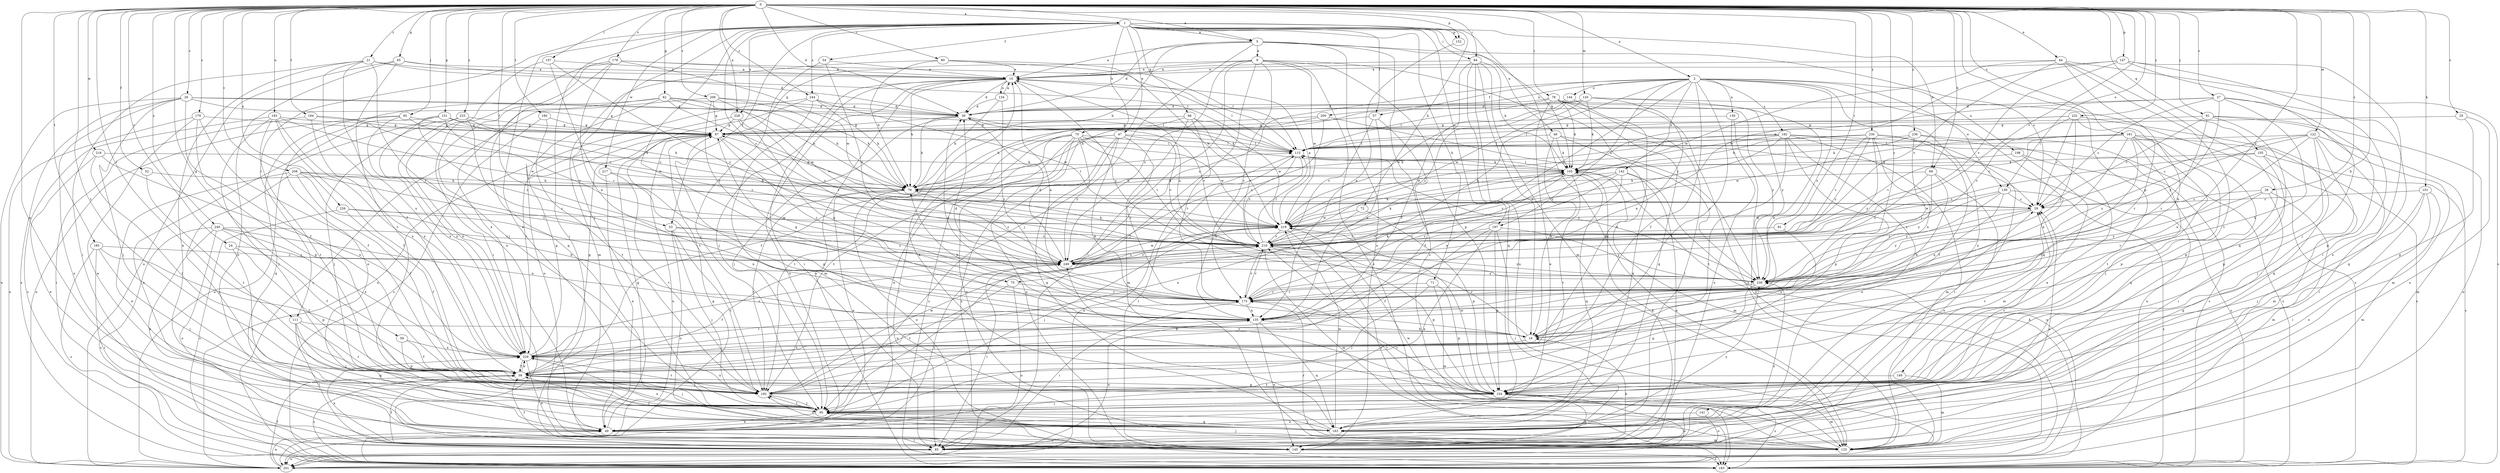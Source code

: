 strict digraph  {
0;
1;
2;
5;
9;
10;
19;
21;
24;
25;
26;
27;
28;
29;
39;
44;
46;
47;
49;
52;
53;
54;
57;
58;
59;
62;
65;
66;
67;
69;
70;
71;
72;
75;
76;
78;
80;
81;
84;
85;
91;
92;
95;
101;
105;
107;
111;
115;
120;
122;
125;
130;
134;
135;
139;
141;
142;
144;
145;
147;
149;
151;
152;
154;
155;
163;
173;
178;
179;
181;
182;
183;
184;
185;
190;
192;
193;
197;
198;
200;
201;
206;
208;
210;
216;
217;
219;
226;
228;
229;
230;
232;
233;
236;
239;
240;
244;
249;
0 -> 1  [label=a];
0 -> 2  [label=a];
0 -> 5  [label=a];
0 -> 19  [label=b];
0 -> 21  [label=c];
0 -> 24  [label=c];
0 -> 25  [label=c];
0 -> 26  [label=c];
0 -> 27  [label=c];
0 -> 28  [label=c];
0 -> 39  [label=d];
0 -> 44  [label=e];
0 -> 52  [label=f];
0 -> 53  [label=f];
0 -> 59  [label=g];
0 -> 62  [label=g];
0 -> 65  [label=g];
0 -> 69  [label=h];
0 -> 78  [label=i];
0 -> 80  [label=i];
0 -> 81  [label=i];
0 -> 84  [label=i];
0 -> 91  [label=j];
0 -> 92  [label=j];
0 -> 101  [label=k];
0 -> 107  [label=l];
0 -> 111  [label=l];
0 -> 120  [label=m];
0 -> 122  [label=m];
0 -> 139  [label=o];
0 -> 147  [label=p];
0 -> 149  [label=p];
0 -> 151  [label=p];
0 -> 152  [label=p];
0 -> 155  [label=q];
0 -> 163  [label=q];
0 -> 173  [label=r];
0 -> 178  [label=s];
0 -> 179  [label=s];
0 -> 181  [label=s];
0 -> 184  [label=t];
0 -> 185  [label=t];
0 -> 190  [label=t];
0 -> 192  [label=t];
0 -> 193  [label=u];
0 -> 206  [label=v];
0 -> 208  [label=v];
0 -> 210  [label=v];
0 -> 216  [label=w];
0 -> 226  [label=x];
0 -> 228  [label=x];
0 -> 230  [label=y];
0 -> 232  [label=y];
0 -> 233  [label=y];
0 -> 236  [label=y];
0 -> 239  [label=y];
0 -> 240  [label=z];
0 -> 244  [label=z];
1 -> 5  [label=a];
1 -> 46  [label=e];
1 -> 47  [label=e];
1 -> 49  [label=e];
1 -> 53  [label=f];
1 -> 54  [label=f];
1 -> 57  [label=f];
1 -> 66  [label=g];
1 -> 69  [label=h];
1 -> 70  [label=h];
1 -> 71  [label=h];
1 -> 72  [label=h];
1 -> 75  [label=h];
1 -> 84  [label=i];
1 -> 85  [label=i];
1 -> 95  [label=j];
1 -> 111  [label=l];
1 -> 125  [label=m];
1 -> 152  [label=p];
1 -> 197  [label=u];
1 -> 217  [label=w];
1 -> 228  [label=x];
1 -> 244  [label=z];
1 -> 249  [label=z];
2 -> 57  [label=f];
2 -> 58  [label=f];
2 -> 75  [label=h];
2 -> 130  [label=n];
2 -> 139  [label=o];
2 -> 141  [label=o];
2 -> 142  [label=o];
2 -> 144  [label=o];
2 -> 163  [label=q];
2 -> 182  [label=s];
2 -> 192  [label=t];
2 -> 197  [label=u];
2 -> 198  [label=u];
2 -> 200  [label=u];
2 -> 210  [label=v];
2 -> 239  [label=y];
2 -> 249  [label=z];
5 -> 9  [label=a];
5 -> 10  [label=a];
5 -> 29  [label=c];
5 -> 39  [label=d];
5 -> 76  [label=h];
5 -> 95  [label=j];
5 -> 105  [label=k];
5 -> 145  [label=o];
5 -> 183  [label=s];
9 -> 10  [label=a];
9 -> 67  [label=g];
9 -> 85  [label=i];
9 -> 95  [label=j];
9 -> 154  [label=p];
9 -> 173  [label=r];
9 -> 183  [label=s];
9 -> 219  [label=w];
9 -> 239  [label=y];
9 -> 249  [label=z];
10 -> 39  [label=d];
10 -> 76  [label=h];
10 -> 85  [label=i];
10 -> 95  [label=j];
10 -> 115  [label=l];
10 -> 134  [label=n];
10 -> 183  [label=s];
10 -> 201  [label=u];
10 -> 239  [label=y];
19 -> 29  [label=c];
19 -> 210  [label=v];
19 -> 229  [label=x];
21 -> 10  [label=a];
21 -> 49  [label=e];
21 -> 58  [label=f];
21 -> 85  [label=i];
21 -> 115  [label=l];
21 -> 173  [label=r];
21 -> 229  [label=x];
24 -> 95  [label=j];
24 -> 154  [label=p];
24 -> 249  [label=z];
25 -> 67  [label=g];
25 -> 145  [label=o];
25 -> 154  [label=p];
26 -> 39  [label=d];
26 -> 58  [label=f];
26 -> 67  [label=g];
26 -> 76  [label=h];
26 -> 95  [label=j];
26 -> 145  [label=o];
26 -> 183  [label=s];
26 -> 201  [label=u];
27 -> 19  [label=b];
27 -> 29  [label=c];
27 -> 39  [label=d];
27 -> 105  [label=k];
27 -> 154  [label=p];
27 -> 163  [label=q];
27 -> 239  [label=y];
28 -> 29  [label=c];
28 -> 125  [label=m];
28 -> 163  [label=q];
28 -> 173  [label=r];
28 -> 239  [label=y];
29 -> 219  [label=w];
29 -> 239  [label=y];
29 -> 249  [label=z];
39 -> 67  [label=g];
39 -> 76  [label=h];
39 -> 95  [label=j];
39 -> 105  [label=k];
39 -> 210  [label=v];
44 -> 10  [label=a];
44 -> 19  [label=b];
44 -> 163  [label=q];
44 -> 183  [label=s];
44 -> 192  [label=t];
44 -> 210  [label=v];
44 -> 219  [label=w];
46 -> 19  [label=b];
46 -> 29  [label=c];
46 -> 105  [label=k];
46 -> 115  [label=l];
46 -> 239  [label=y];
47 -> 19  [label=b];
47 -> 115  [label=l];
47 -> 145  [label=o];
47 -> 163  [label=q];
47 -> 173  [label=r];
47 -> 183  [label=s];
47 -> 192  [label=t];
47 -> 210  [label=v];
49 -> 67  [label=g];
49 -> 85  [label=i];
49 -> 145  [label=o];
49 -> 249  [label=z];
52 -> 76  [label=h];
52 -> 192  [label=t];
53 -> 95  [label=j];
53 -> 145  [label=o];
53 -> 192  [label=t];
53 -> 210  [label=v];
53 -> 249  [label=z];
54 -> 10  [label=a];
54 -> 95  [label=j];
54 -> 249  [label=z];
57 -> 58  [label=f];
57 -> 67  [label=g];
57 -> 135  [label=n];
57 -> 210  [label=v];
58 -> 67  [label=g];
58 -> 95  [label=j];
58 -> 154  [label=p];
58 -> 183  [label=s];
58 -> 192  [label=t];
58 -> 229  [label=x];
59 -> 58  [label=f];
59 -> 154  [label=p];
59 -> 229  [label=x];
62 -> 39  [label=d];
62 -> 49  [label=e];
62 -> 76  [label=h];
62 -> 115  [label=l];
62 -> 145  [label=o];
62 -> 219  [label=w];
62 -> 229  [label=x];
65 -> 10  [label=a];
65 -> 39  [label=d];
65 -> 145  [label=o];
65 -> 192  [label=t];
65 -> 201  [label=u];
66 -> 58  [label=f];
66 -> 67  [label=g];
66 -> 125  [label=m];
66 -> 173  [label=r];
66 -> 210  [label=v];
66 -> 219  [label=w];
67 -> 115  [label=l];
67 -> 173  [label=r];
67 -> 201  [label=u];
67 -> 210  [label=v];
69 -> 19  [label=b];
69 -> 76  [label=h];
69 -> 145  [label=o];
69 -> 239  [label=y];
69 -> 249  [label=z];
70 -> 49  [label=e];
70 -> 85  [label=i];
70 -> 115  [label=l];
70 -> 145  [label=o];
70 -> 183  [label=s];
70 -> 192  [label=t];
70 -> 210  [label=v];
70 -> 219  [label=w];
70 -> 249  [label=z];
71 -> 95  [label=j];
71 -> 125  [label=m];
71 -> 154  [label=p];
71 -> 173  [label=r];
72 -> 154  [label=p];
72 -> 219  [label=w];
72 -> 229  [label=x];
75 -> 173  [label=r];
75 -> 192  [label=t];
75 -> 201  [label=u];
76 -> 29  [label=c];
76 -> 49  [label=e];
76 -> 67  [label=g];
76 -> 115  [label=l];
76 -> 145  [label=o];
76 -> 192  [label=t];
76 -> 249  [label=z];
78 -> 39  [label=d];
78 -> 49  [label=e];
78 -> 85  [label=i];
78 -> 105  [label=k];
78 -> 115  [label=l];
78 -> 163  [label=q];
78 -> 201  [label=u];
78 -> 239  [label=y];
80 -> 10  [label=a];
80 -> 76  [label=h];
80 -> 115  [label=l];
80 -> 125  [label=m];
80 -> 219  [label=w];
81 -> 210  [label=v];
81 -> 229  [label=x];
84 -> 10  [label=a];
84 -> 19  [label=b];
84 -> 58  [label=f];
84 -> 105  [label=k];
84 -> 125  [label=m];
84 -> 163  [label=q];
84 -> 201  [label=u];
85 -> 29  [label=c];
85 -> 58  [label=f];
85 -> 135  [label=n];
85 -> 201  [label=u];
85 -> 229  [label=x];
91 -> 29  [label=c];
91 -> 67  [label=g];
91 -> 125  [label=m];
91 -> 154  [label=p];
91 -> 173  [label=r];
91 -> 201  [label=u];
92 -> 67  [label=g];
92 -> 163  [label=q];
92 -> 201  [label=u];
92 -> 219  [label=w];
92 -> 229  [label=x];
95 -> 29  [label=c];
95 -> 49  [label=e];
95 -> 163  [label=q];
95 -> 192  [label=t];
101 -> 29  [label=c];
101 -> 85  [label=i];
101 -> 95  [label=j];
101 -> 125  [label=m];
101 -> 145  [label=o];
105 -> 76  [label=h];
105 -> 115  [label=l];
105 -> 125  [label=m];
105 -> 163  [label=q];
105 -> 173  [label=r];
105 -> 192  [label=t];
107 -> 10  [label=a];
107 -> 49  [label=e];
107 -> 173  [label=r];
107 -> 249  [label=z];
111 -> 19  [label=b];
111 -> 85  [label=i];
111 -> 95  [label=j];
111 -> 163  [label=q];
111 -> 192  [label=t];
115 -> 105  [label=k];
115 -> 135  [label=n];
115 -> 201  [label=u];
115 -> 210  [label=v];
115 -> 239  [label=y];
120 -> 19  [label=b];
120 -> 39  [label=d];
120 -> 76  [label=h];
120 -> 105  [label=k];
120 -> 135  [label=n];
120 -> 183  [label=s];
120 -> 219  [label=w];
122 -> 29  [label=c];
122 -> 85  [label=i];
122 -> 95  [label=j];
122 -> 115  [label=l];
122 -> 125  [label=m];
122 -> 135  [label=n];
122 -> 154  [label=p];
122 -> 239  [label=y];
125 -> 95  [label=j];
125 -> 173  [label=r];
125 -> 210  [label=v];
125 -> 219  [label=w];
130 -> 67  [label=g];
130 -> 145  [label=o];
130 -> 201  [label=u];
134 -> 10  [label=a];
134 -> 39  [label=d];
134 -> 76  [label=h];
134 -> 173  [label=r];
135 -> 19  [label=b];
135 -> 39  [label=d];
135 -> 67  [label=g];
135 -> 76  [label=h];
135 -> 145  [label=o];
135 -> 163  [label=q];
139 -> 29  [label=c];
139 -> 135  [label=n];
139 -> 183  [label=s];
139 -> 219  [label=w];
139 -> 239  [label=y];
139 -> 249  [label=z];
141 -> 49  [label=e];
141 -> 145  [label=o];
142 -> 76  [label=h];
142 -> 135  [label=n];
142 -> 145  [label=o];
142 -> 173  [label=r];
142 -> 201  [label=u];
142 -> 210  [label=v];
144 -> 39  [label=d];
144 -> 219  [label=w];
144 -> 229  [label=x];
144 -> 239  [label=y];
144 -> 249  [label=z];
145 -> 19  [label=b];
145 -> 58  [label=f];
145 -> 105  [label=k];
145 -> 115  [label=l];
145 -> 183  [label=s];
145 -> 239  [label=y];
147 -> 10  [label=a];
147 -> 85  [label=i];
147 -> 95  [label=j];
147 -> 145  [label=o];
147 -> 210  [label=v];
147 -> 219  [label=w];
149 -> 125  [label=m];
149 -> 192  [label=t];
151 -> 67  [label=g];
151 -> 76  [label=h];
151 -> 145  [label=o];
151 -> 210  [label=v];
151 -> 229  [label=x];
151 -> 249  [label=z];
152 -> 135  [label=n];
154 -> 29  [label=c];
154 -> 67  [label=g];
154 -> 95  [label=j];
154 -> 125  [label=m];
154 -> 145  [label=o];
154 -> 173  [label=r];
154 -> 183  [label=s];
154 -> 201  [label=u];
154 -> 219  [label=w];
154 -> 249  [label=z];
155 -> 85  [label=i];
155 -> 105  [label=k];
155 -> 125  [label=m];
155 -> 183  [label=s];
155 -> 210  [label=v];
163 -> 10  [label=a];
163 -> 58  [label=f];
163 -> 95  [label=j];
163 -> 125  [label=m];
163 -> 192  [label=t];
163 -> 219  [label=w];
163 -> 229  [label=x];
163 -> 239  [label=y];
173 -> 10  [label=a];
173 -> 39  [label=d];
173 -> 85  [label=i];
173 -> 105  [label=k];
173 -> 135  [label=n];
173 -> 210  [label=v];
178 -> 10  [label=a];
178 -> 85  [label=i];
178 -> 95  [label=j];
178 -> 115  [label=l];
178 -> 135  [label=n];
178 -> 163  [label=q];
178 -> 219  [label=w];
179 -> 49  [label=e];
179 -> 58  [label=f];
179 -> 67  [label=g];
179 -> 154  [label=p];
179 -> 201  [label=u];
181 -> 58  [label=f];
181 -> 95  [label=j];
181 -> 115  [label=l];
181 -> 135  [label=n];
181 -> 154  [label=p];
181 -> 163  [label=q];
181 -> 183  [label=s];
181 -> 192  [label=t];
181 -> 210  [label=v];
181 -> 219  [label=w];
182 -> 76  [label=h];
182 -> 115  [label=l];
182 -> 125  [label=m];
182 -> 145  [label=o];
182 -> 154  [label=p];
182 -> 183  [label=s];
182 -> 192  [label=t];
182 -> 201  [label=u];
182 -> 219  [label=w];
182 -> 249  [label=z];
183 -> 67  [label=g];
183 -> 105  [label=k];
184 -> 29  [label=c];
184 -> 67  [label=g];
184 -> 85  [label=i];
184 -> 229  [label=x];
185 -> 58  [label=f];
185 -> 85  [label=i];
185 -> 95  [label=j];
185 -> 183  [label=s];
185 -> 249  [label=z];
190 -> 67  [label=g];
190 -> 183  [label=s];
190 -> 192  [label=t];
192 -> 95  [label=j];
192 -> 219  [label=w];
192 -> 229  [label=x];
193 -> 58  [label=f];
193 -> 67  [label=g];
193 -> 95  [label=j];
193 -> 183  [label=s];
193 -> 192  [label=t];
193 -> 219  [label=w];
193 -> 229  [label=x];
197 -> 49  [label=e];
197 -> 58  [label=f];
197 -> 85  [label=i];
197 -> 154  [label=p];
197 -> 210  [label=v];
197 -> 239  [label=y];
198 -> 105  [label=k];
198 -> 125  [label=m];
198 -> 183  [label=s];
200 -> 67  [label=g];
200 -> 76  [label=h];
200 -> 163  [label=q];
200 -> 249  [label=z];
201 -> 49  [label=e];
201 -> 58  [label=f];
206 -> 39  [label=d];
206 -> 67  [label=g];
206 -> 76  [label=h];
206 -> 183  [label=s];
206 -> 210  [label=v];
206 -> 249  [label=z];
208 -> 19  [label=b];
208 -> 29  [label=c];
208 -> 49  [label=e];
208 -> 58  [label=f];
208 -> 76  [label=h];
208 -> 95  [label=j];
208 -> 249  [label=z];
210 -> 76  [label=h];
210 -> 105  [label=k];
210 -> 115  [label=l];
210 -> 125  [label=m];
210 -> 154  [label=p];
210 -> 173  [label=r];
210 -> 239  [label=y];
210 -> 249  [label=z];
216 -> 49  [label=e];
216 -> 105  [label=k];
216 -> 192  [label=t];
216 -> 229  [label=x];
217 -> 49  [label=e];
217 -> 76  [label=h];
217 -> 192  [label=t];
219 -> 10  [label=a];
219 -> 95  [label=j];
219 -> 105  [label=k];
219 -> 183  [label=s];
219 -> 210  [label=v];
226 -> 58  [label=f];
226 -> 135  [label=n];
226 -> 183  [label=s];
226 -> 219  [label=w];
228 -> 67  [label=g];
228 -> 135  [label=n];
228 -> 210  [label=v];
228 -> 229  [label=x];
229 -> 58  [label=f];
229 -> 67  [label=g];
229 -> 135  [label=n];
229 -> 145  [label=o];
229 -> 173  [label=r];
229 -> 192  [label=t];
229 -> 210  [label=v];
230 -> 58  [label=f];
230 -> 85  [label=i];
230 -> 105  [label=k];
230 -> 115  [label=l];
230 -> 135  [label=n];
230 -> 210  [label=v];
230 -> 239  [label=y];
230 -> 249  [label=z];
232 -> 29  [label=c];
232 -> 67  [label=g];
232 -> 115  [label=l];
232 -> 163  [label=q];
232 -> 173  [label=r];
232 -> 210  [label=v];
232 -> 239  [label=y];
233 -> 29  [label=c];
233 -> 67  [label=g];
233 -> 95  [label=j];
233 -> 173  [label=r];
233 -> 201  [label=u];
233 -> 229  [label=x];
236 -> 49  [label=e];
236 -> 105  [label=k];
236 -> 115  [label=l];
236 -> 173  [label=r];
236 -> 183  [label=s];
239 -> 10  [label=a];
239 -> 154  [label=p];
239 -> 173  [label=r];
240 -> 49  [label=e];
240 -> 58  [label=f];
240 -> 135  [label=n];
240 -> 145  [label=o];
240 -> 183  [label=s];
240 -> 210  [label=v];
240 -> 229  [label=x];
244 -> 39  [label=d];
244 -> 76  [label=h];
244 -> 125  [label=m];
244 -> 192  [label=t];
244 -> 201  [label=u];
244 -> 219  [label=w];
249 -> 39  [label=d];
249 -> 58  [label=f];
249 -> 85  [label=i];
249 -> 210  [label=v];
249 -> 219  [label=w];
249 -> 239  [label=y];
}
